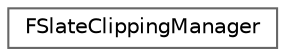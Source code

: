 digraph "Graphical Class Hierarchy"
{
 // INTERACTIVE_SVG=YES
 // LATEX_PDF_SIZE
  bgcolor="transparent";
  edge [fontname=Helvetica,fontsize=10,labelfontname=Helvetica,labelfontsize=10];
  node [fontname=Helvetica,fontsize=10,shape=box,height=0.2,width=0.4];
  rankdir="LR";
  Node0 [id="Node000000",label="FSlateClippingManager",height=0.2,width=0.4,color="grey40", fillcolor="white", style="filled",URL="$d4/d39/classFSlateClippingManager.html",tooltip="The clipping manager maintain the running clip state."];
}
